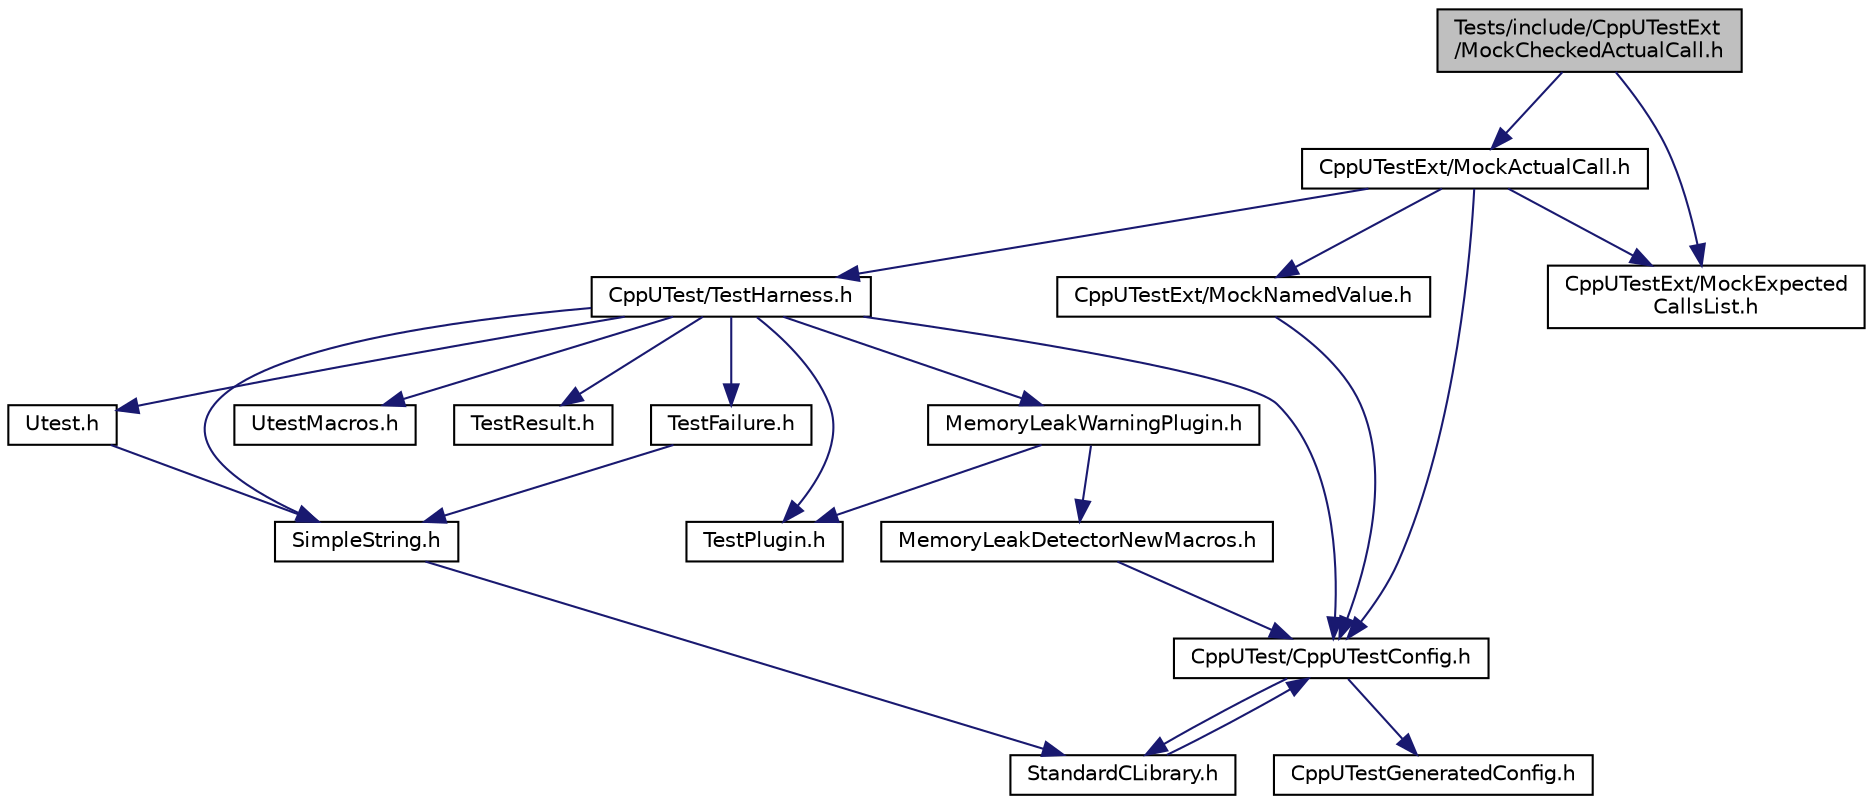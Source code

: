 digraph "Tests/include/CppUTestExt/MockCheckedActualCall.h"
{
 // LATEX_PDF_SIZE
  edge [fontname="Helvetica",fontsize="10",labelfontname="Helvetica",labelfontsize="10"];
  node [fontname="Helvetica",fontsize="10",shape=record];
  Node1 [label="Tests/include/CppUTestExt\l/MockCheckedActualCall.h",height=0.2,width=0.4,color="black", fillcolor="grey75", style="filled", fontcolor="black",tooltip=" "];
  Node1 -> Node2 [color="midnightblue",fontsize="10",style="solid",fontname="Helvetica"];
  Node2 [label="CppUTestExt/MockActualCall.h",height=0.2,width=0.4,color="black", fillcolor="white", style="filled",URL="$_mock_actual_call_8h.html",tooltip=" "];
  Node2 -> Node3 [color="midnightblue",fontsize="10",style="solid",fontname="Helvetica"];
  Node3 [label="CppUTest/CppUTestConfig.h",height=0.2,width=0.4,color="black", fillcolor="white", style="filled",URL="$_cpp_u_test_config_8h.html",tooltip=" "];
  Node3 -> Node4 [color="midnightblue",fontsize="10",style="solid",fontname="Helvetica"];
  Node4 [label="CppUTestGeneratedConfig.h",height=0.2,width=0.4,color="black", fillcolor="white", style="filled",URL="$_cpp_u_test_generated_config_8h.html",tooltip=" "];
  Node3 -> Node5 [color="midnightblue",fontsize="10",style="solid",fontname="Helvetica"];
  Node5 [label="StandardCLibrary.h",height=0.2,width=0.4,color="black", fillcolor="white", style="filled",URL="$_standard_c_library_8h.html",tooltip=" "];
  Node5 -> Node3 [color="midnightblue",fontsize="10",style="solid",fontname="Helvetica"];
  Node2 -> Node6 [color="midnightblue",fontsize="10",style="solid",fontname="Helvetica"];
  Node6 [label="CppUTest/TestHarness.h",height=0.2,width=0.4,color="black", fillcolor="white", style="filled",URL="$_test_harness_8h.html",tooltip=" "];
  Node6 -> Node3 [color="midnightblue",fontsize="10",style="solid",fontname="Helvetica"];
  Node6 -> Node7 [color="midnightblue",fontsize="10",style="solid",fontname="Helvetica"];
  Node7 [label="Utest.h",height=0.2,width=0.4,color="black", fillcolor="white", style="filled",URL="$_utest_8h.html",tooltip=" "];
  Node7 -> Node8 [color="midnightblue",fontsize="10",style="solid",fontname="Helvetica"];
  Node8 [label="SimpleString.h",height=0.2,width=0.4,color="black", fillcolor="white", style="filled",URL="$_simple_string_8h.html",tooltip=" "];
  Node8 -> Node5 [color="midnightblue",fontsize="10",style="solid",fontname="Helvetica"];
  Node6 -> Node9 [color="midnightblue",fontsize="10",style="solid",fontname="Helvetica"];
  Node9 [label="UtestMacros.h",height=0.2,width=0.4,color="black", fillcolor="white", style="filled",URL="$_utest_macros_8h.html",tooltip=" "];
  Node6 -> Node8 [color="midnightblue",fontsize="10",style="solid",fontname="Helvetica"];
  Node6 -> Node10 [color="midnightblue",fontsize="10",style="solid",fontname="Helvetica"];
  Node10 [label="TestResult.h",height=0.2,width=0.4,color="black", fillcolor="white", style="filled",URL="$_test_result_8h.html",tooltip=" "];
  Node6 -> Node11 [color="midnightblue",fontsize="10",style="solid",fontname="Helvetica"];
  Node11 [label="TestFailure.h",height=0.2,width=0.4,color="black", fillcolor="white", style="filled",URL="$_test_failure_8h.html",tooltip=" "];
  Node11 -> Node8 [color="midnightblue",fontsize="10",style="solid",fontname="Helvetica"];
  Node6 -> Node12 [color="midnightblue",fontsize="10",style="solid",fontname="Helvetica"];
  Node12 [label="TestPlugin.h",height=0.2,width=0.4,color="black", fillcolor="white", style="filled",URL="$_test_plugin_8h.html",tooltip=" "];
  Node6 -> Node13 [color="midnightblue",fontsize="10",style="solid",fontname="Helvetica"];
  Node13 [label="MemoryLeakWarningPlugin.h",height=0.2,width=0.4,color="black", fillcolor="white", style="filled",URL="$_memory_leak_warning_plugin_8h.html",tooltip=" "];
  Node13 -> Node12 [color="midnightblue",fontsize="10",style="solid",fontname="Helvetica"];
  Node13 -> Node14 [color="midnightblue",fontsize="10",style="solid",fontname="Helvetica"];
  Node14 [label="MemoryLeakDetectorNewMacros.h",height=0.2,width=0.4,color="black", fillcolor="white", style="filled",URL="$_memory_leak_detector_new_macros_8h.html",tooltip=" "];
  Node14 -> Node3 [color="midnightblue",fontsize="10",style="solid",fontname="Helvetica"];
  Node2 -> Node15 [color="midnightblue",fontsize="10",style="solid",fontname="Helvetica"];
  Node15 [label="CppUTestExt/MockNamedValue.h",height=0.2,width=0.4,color="black", fillcolor="white", style="filled",URL="$_mock_named_value_8h.html",tooltip=" "];
  Node15 -> Node3 [color="midnightblue",fontsize="10",style="solid",fontname="Helvetica"];
  Node2 -> Node16 [color="midnightblue",fontsize="10",style="solid",fontname="Helvetica"];
  Node16 [label="CppUTestExt/MockExpected\lCallsList.h",height=0.2,width=0.4,color="black", fillcolor="white", style="filled",URL="$_mock_expected_calls_list_8h.html",tooltip=" "];
  Node1 -> Node16 [color="midnightblue",fontsize="10",style="solid",fontname="Helvetica"];
}
